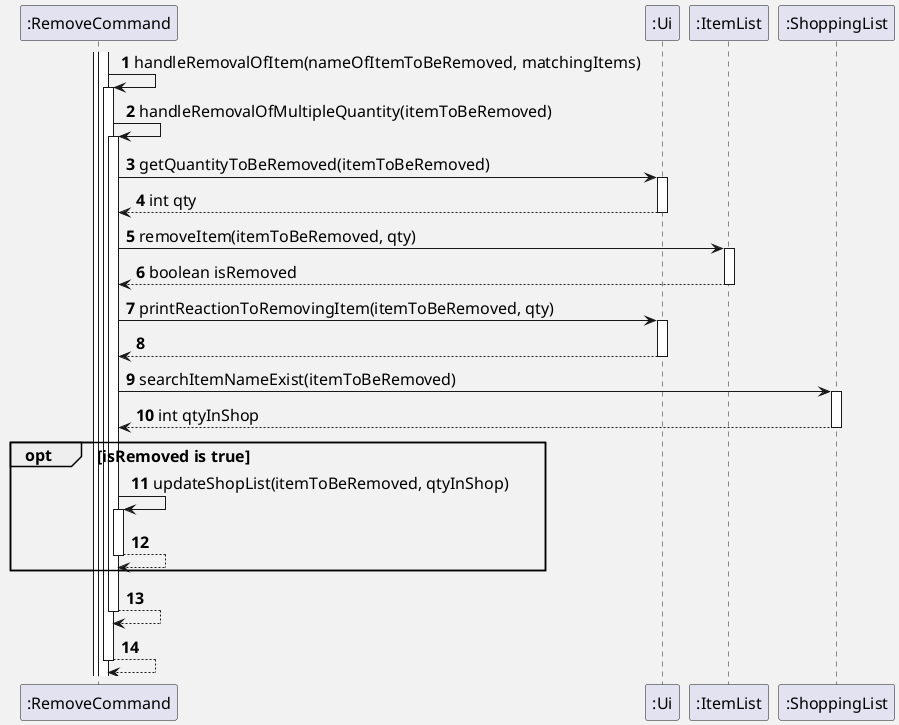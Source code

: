 @startuml
'https://plantuml.com/sequence-diagram

skinparam backgroundColor #f2f2f2
skinparam defaultFontSize 16

autonumber

activate ":RemoveCommand"
activate ":RemoveCommand"

":RemoveCommand" -> ":RemoveCommand": handleRemovalOfItem(nameOfItemToBeRemoved, matchingItems)
activate ":RemoveCommand"

":RemoveCommand" -> ":RemoveCommand": handleRemovalOfMultipleQuantity(itemToBeRemoved)
activate ":RemoveCommand"

":RemoveCommand" -> ":Ui": getQuantityToBeRemoved(itemToBeRemoved)
activate ":Ui"
":RemoveCommand" <-- ":Ui": int qty
deactivate ":Ui"

":RemoveCommand" -> ":ItemList": removeItem(itemToBeRemoved, qty)
activate ":ItemList"
":RemoveCommand" <-- ":ItemList": boolean isRemoved
deactivate ":ItemList"

":RemoveCommand" -> ":Ui": printReactionToRemovingItem(itemToBeRemoved, qty)
activate ":Ui"
":RemoveCommand" <-- ":Ui"
deactivate ":Ui"

":RemoveCommand" -> ":ShoppingList": searchItemNameExist(itemToBeRemoved)
activate ":ShoppingList"
":RemoveCommand" <-- ":ShoppingList": int qtyInShop
deactivate ":ShoppingList"

opt isRemoved is true

    ":RemoveCommand" -> ":RemoveCommand": updateShopList(itemToBeRemoved, qtyInShop)
    activate ":RemoveCommand"
    ":RemoveCommand" --> ":RemoveCommand"
    deactivate ":RemoveCommand"

end

":RemoveCommand" --> ":RemoveCommand"
deactivate ":RemoveCommand"

":RemoveCommand" --> ":RemoveCommand"
deactivate ":RemoveCommand"

@enduml